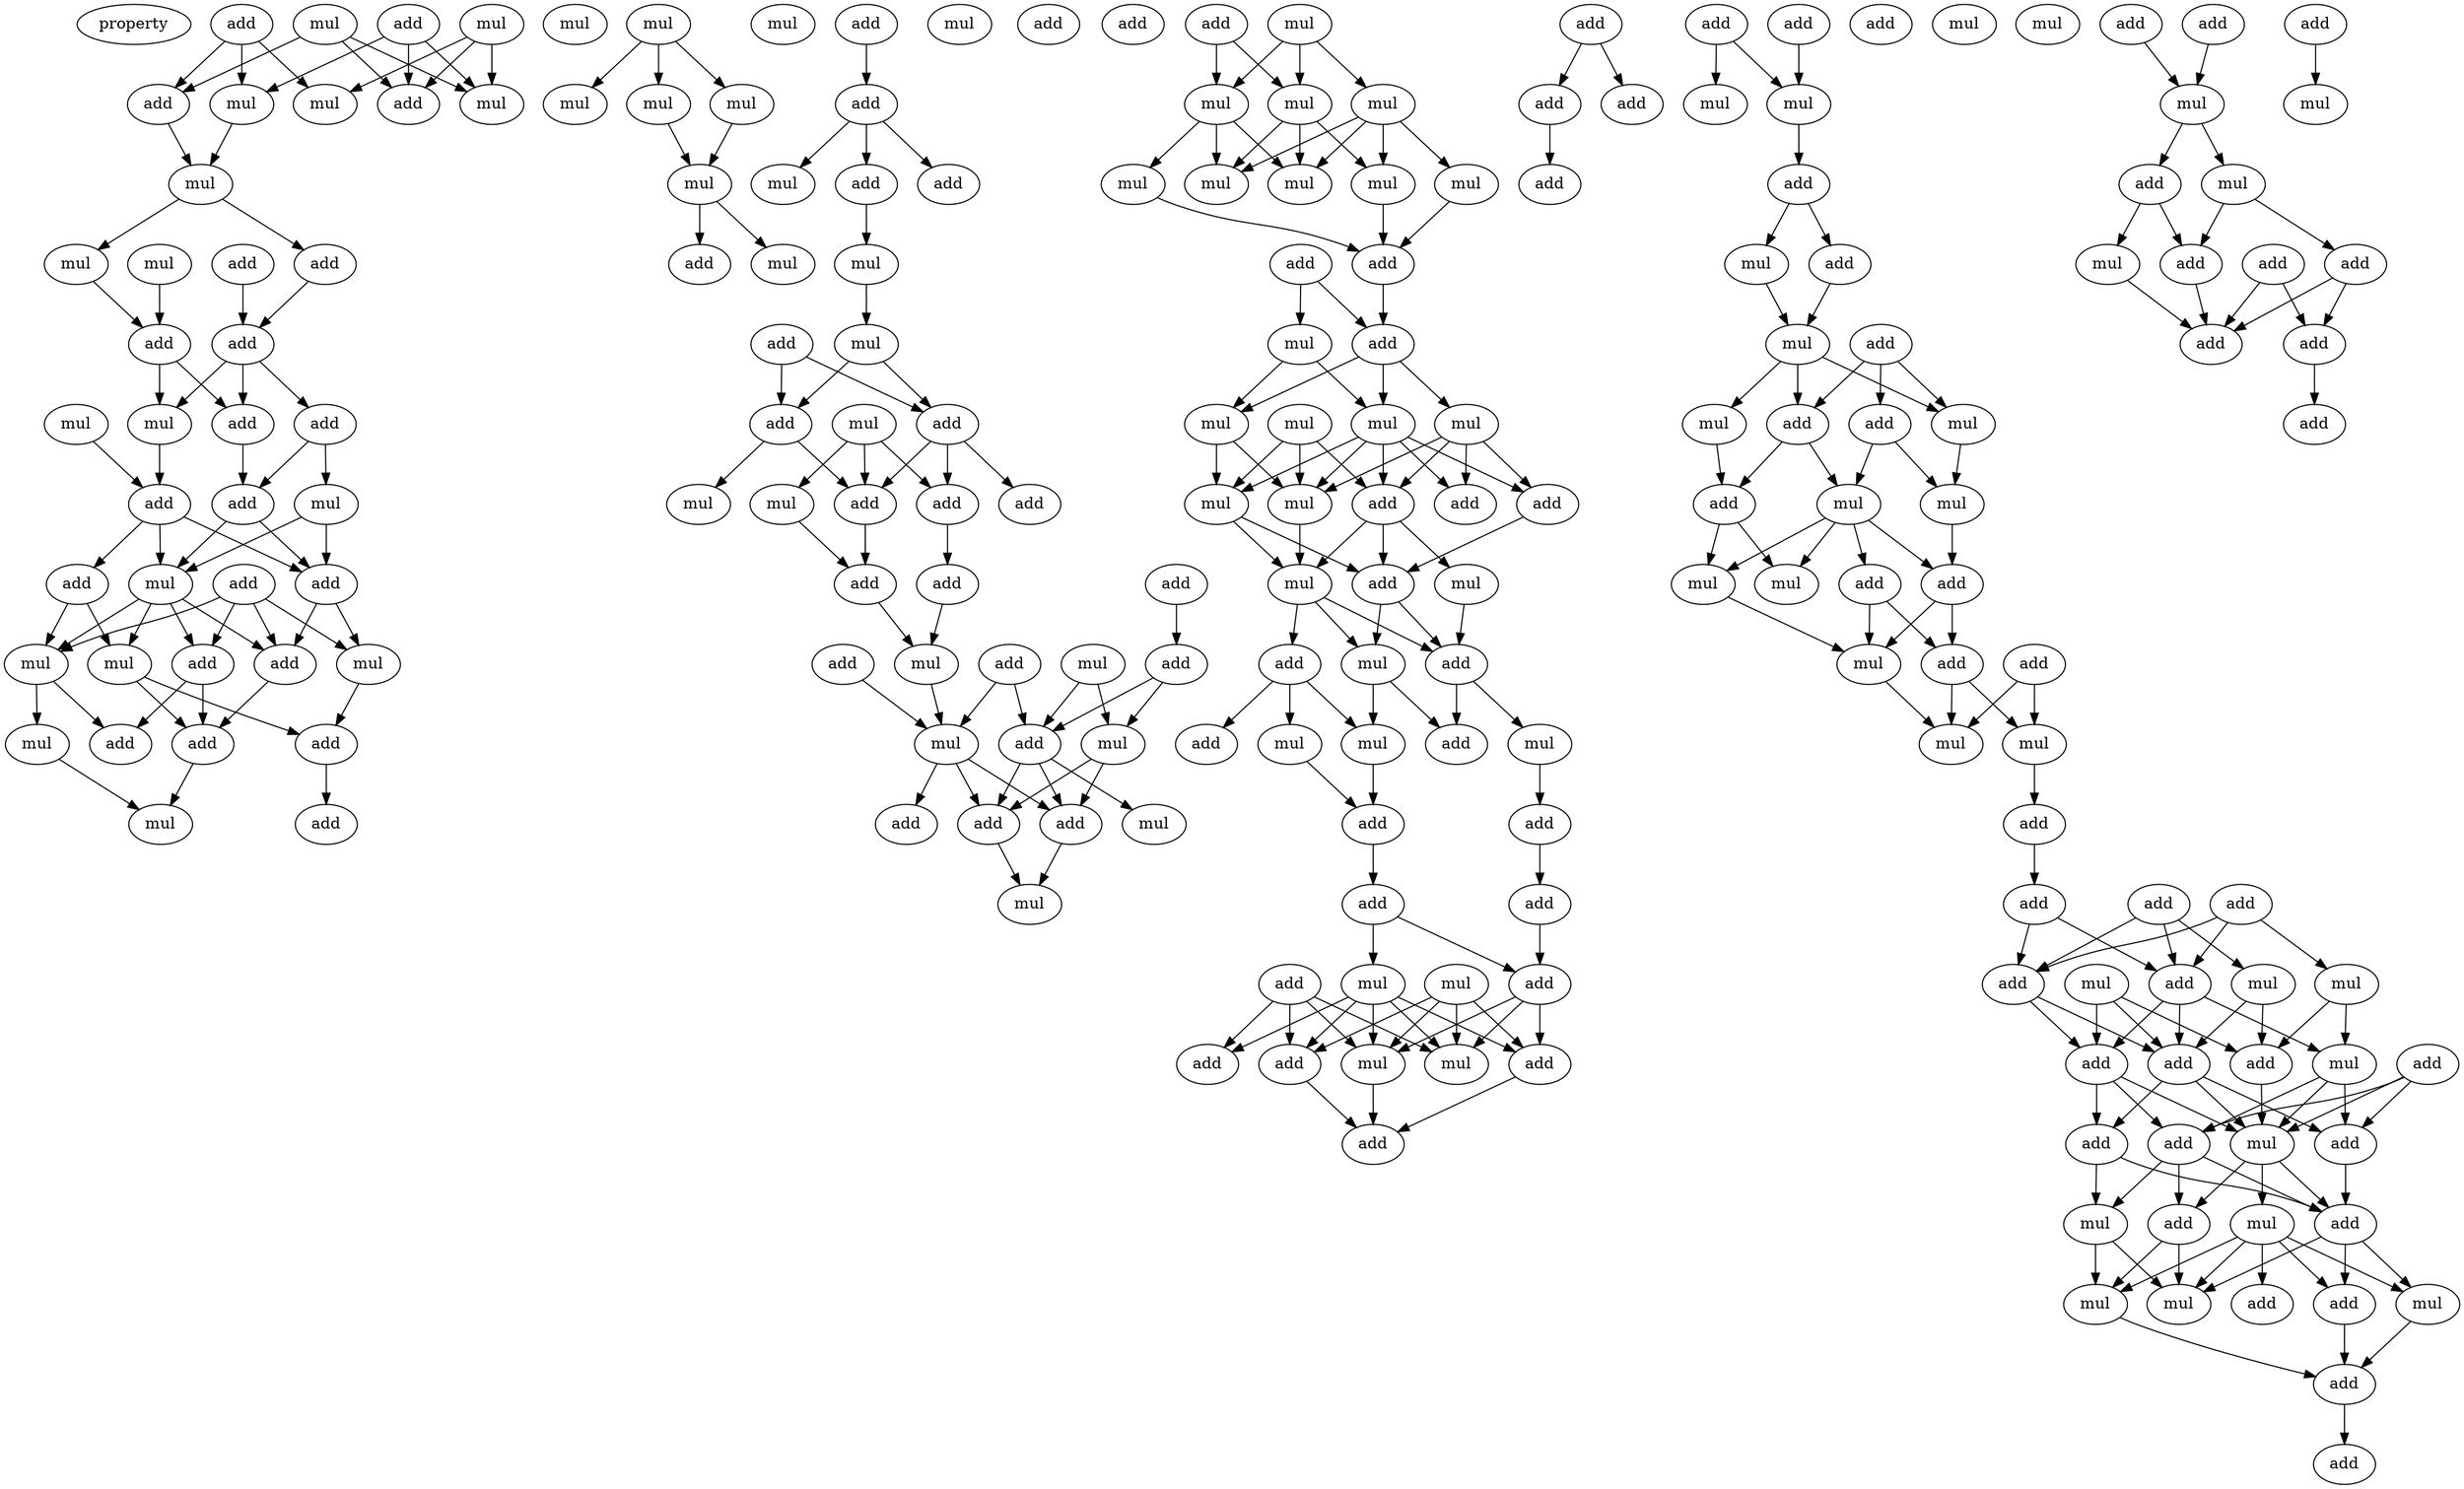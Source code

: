 digraph {
    node [fontcolor=black]
    property [mul=2,lf=1.6]
    0 [ label = add ];
    1 [ label = mul ];
    2 [ label = add ];
    3 [ label = mul ];
    4 [ label = mul ];
    5 [ label = mul ];
    6 [ label = add ];
    7 [ label = mul ];
    8 [ label = mul ];
    9 [ label = add ];
    10 [ label = mul ];
    11 [ label = add ];
    12 [ label = mul ];
    13 [ label = add ];
    14 [ label = mul ];
    15 [ label = add ];
    16 [ label = add ];
    17 [ label = add ];
    18 [ label = mul ];
    19 [ label = add ];
    20 [ label = mul ];
    21 [ label = add ];
    22 [ label = mul ];
    23 [ label = add ];
    24 [ label = mul ];
    25 [ label = add ];
    26 [ label = add ];
    27 [ label = add ];
    28 [ label = add ];
    29 [ label = mul ];
    30 [ label = mul ];
    31 [ label = add ];
    32 [ label = mul ];
    33 [ label = add ];
    34 [ label = add ];
    35 [ label = mul ];
    36 [ label = add ];
    37 [ label = add ];
    38 [ label = mul ];
    39 [ label = mul ];
    40 [ label = mul ];
    41 [ label = mul ];
    42 [ label = mul ];
    43 [ label = mul ];
    44 [ label = mul ];
    45 [ label = add ];
    46 [ label = mul ];
    47 [ label = add ];
    48 [ label = add ];
    49 [ label = mul ];
    50 [ label = mul ];
    51 [ label = add ];
    52 [ label = add ];
    53 [ label = add ];
    54 [ label = mul ];
    55 [ label = add ];
    56 [ label = mul ];
    57 [ label = add ];
    58 [ label = add ];
    59 [ label = add ];
    60 [ label = mul ];
    61 [ label = add ];
    62 [ label = add ];
    63 [ label = mul ];
    64 [ label = add ];
    65 [ label = mul ];
    66 [ label = add ];
    67 [ label = add ];
    68 [ label = add ];
    69 [ label = mul ];
    70 [ label = mul ];
    71 [ label = add ];
    72 [ label = add ];
    73 [ label = add ];
    74 [ label = mul ];
    75 [ label = add ];
    76 [ label = mul ];
    77 [ label = add ];
    78 [ label = add ];
    79 [ label = add ];
    80 [ label = mul ];
    81 [ label = mul ];
    82 [ label = add ];
    83 [ label = mul ];
    84 [ label = mul ];
    85 [ label = mul ];
    86 [ label = mul ];
    87 [ label = mul ];
    88 [ label = mul ];
    89 [ label = mul ];
    90 [ label = mul ];
    91 [ label = mul ];
    92 [ label = add ];
    93 [ label = add ];
    94 [ label = mul ];
    95 [ label = add ];
    96 [ label = mul ];
    97 [ label = mul ];
    98 [ label = mul ];
    99 [ label = mul ];
    100 [ label = add ];
    101 [ label = mul ];
    102 [ label = add ];
    103 [ label = mul ];
    104 [ label = add ];
    105 [ label = mul ];
    106 [ label = add ];
    107 [ label = mul ];
    108 [ label = mul ];
    109 [ label = add ];
    110 [ label = add ];
    111 [ label = mul ];
    112 [ label = add ];
    113 [ label = mul ];
    114 [ label = mul ];
    115 [ label = add ];
    116 [ label = add ];
    117 [ label = add ];
    118 [ label = add ];
    119 [ label = add ];
    120 [ label = mul ];
    121 [ label = add ];
    122 [ label = add ];
    123 [ label = mul ];
    124 [ label = add ];
    125 [ label = mul ];
    126 [ label = add ];
    127 [ label = add ];
    128 [ label = mul ];
    129 [ label = add ];
    130 [ label = add ];
    131 [ label = add ];
    132 [ label = add ];
    133 [ label = add ];
    134 [ label = add ];
    135 [ label = add ];
    136 [ label = add ];
    137 [ label = mul ];
    138 [ label = mul ];
    139 [ label = mul ];
    140 [ label = add ];
    141 [ label = mul ];
    142 [ label = add ];
    143 [ label = mul ];
    144 [ label = add ];
    145 [ label = mul ];
    146 [ label = mul ];
    147 [ label = mul ];
    148 [ label = add ];
    149 [ label = add ];
    150 [ label = mul ];
    151 [ label = mul ];
    152 [ label = add ];
    153 [ label = add ];
    154 [ label = mul ];
    155 [ label = mul ];
    156 [ label = add ];
    157 [ label = mul ];
    158 [ label = add ];
    159 [ label = add ];
    160 [ label = mul ];
    161 [ label = mul ];
    162 [ label = add ];
    163 [ label = add ];
    164 [ label = add ];
    165 [ label = add ];
    166 [ label = mul ];
    167 [ label = add ];
    168 [ label = mul ];
    169 [ label = mul ];
    170 [ label = add ];
    171 [ label = add ];
    172 [ label = add ];
    173 [ label = mul ];
    174 [ label = add ];
    175 [ label = add ];
    176 [ label = add ];
    177 [ label = add ];
    178 [ label = mul ];
    179 [ label = add ];
    180 [ label = add ];
    181 [ label = add ];
    182 [ label = mul ];
    183 [ label = mul ];
    184 [ label = add ];
    185 [ label = mul ];
    186 [ label = mul ];
    187 [ label = mul ];
    188 [ label = add ];
    189 [ label = add ];
    190 [ label = add ];
    191 [ label = add ];
    192 [ label = add ];
    193 [ label = mul ];
    194 [ label = add ];
    195 [ label = mul ];
    196 [ label = mul ];
    197 [ label = add ];
    198 [ label = add ];
    199 [ label = add ];
    200 [ label = add ];
    201 [ label = mul ];
    202 [ label = add ];
    203 [ label = add ];
    204 [ label = add ];
    0 -> 5 [ name = 0 ];
    0 -> 8 [ name = 1 ];
    0 -> 9 [ name = 2 ];
    2 -> 5 [ name = 3 ];
    2 -> 6 [ name = 4 ];
    2 -> 7 [ name = 5 ];
    3 -> 6 [ name = 6 ];
    3 -> 8 [ name = 7 ];
    3 -> 9 [ name = 8 ];
    4 -> 7 [ name = 9 ];
    4 -> 8 [ name = 10 ];
    4 -> 9 [ name = 11 ];
    5 -> 10 [ name = 12 ];
    6 -> 10 [ name = 13 ];
    10 -> 12 [ name = 14 ];
    10 -> 13 [ name = 15 ];
    11 -> 16 [ name = 16 ];
    12 -> 15 [ name = 17 ];
    13 -> 16 [ name = 18 ];
    14 -> 15 [ name = 19 ];
    15 -> 19 [ name = 20 ];
    15 -> 20 [ name = 21 ];
    16 -> 17 [ name = 22 ];
    16 -> 19 [ name = 23 ];
    16 -> 20 [ name = 24 ];
    17 -> 22 [ name = 25 ];
    17 -> 23 [ name = 26 ];
    18 -> 21 [ name = 27 ];
    19 -> 23 [ name = 28 ];
    20 -> 21 [ name = 29 ];
    21 -> 24 [ name = 30 ];
    21 -> 26 [ name = 31 ];
    21 -> 27 [ name = 32 ];
    22 -> 24 [ name = 33 ];
    22 -> 27 [ name = 34 ];
    23 -> 24 [ name = 35 ];
    23 -> 27 [ name = 36 ];
    24 -> 28 [ name = 37 ];
    24 -> 29 [ name = 38 ];
    24 -> 30 [ name = 39 ];
    24 -> 31 [ name = 40 ];
    25 -> 28 [ name = 41 ];
    25 -> 29 [ name = 42 ];
    25 -> 31 [ name = 43 ];
    25 -> 32 [ name = 44 ];
    26 -> 29 [ name = 45 ];
    26 -> 30 [ name = 46 ];
    27 -> 31 [ name = 47 ];
    27 -> 32 [ name = 48 ];
    28 -> 34 [ name = 49 ];
    28 -> 36 [ name = 50 ];
    29 -> 34 [ name = 51 ];
    29 -> 35 [ name = 52 ];
    30 -> 33 [ name = 53 ];
    30 -> 36 [ name = 54 ];
    31 -> 36 [ name = 55 ];
    32 -> 33 [ name = 56 ];
    33 -> 37 [ name = 57 ];
    35 -> 38 [ name = 58 ];
    36 -> 38 [ name = 59 ];
    39 -> 41 [ name = 60 ];
    39 -> 42 [ name = 61 ];
    39 -> 43 [ name = 62 ];
    42 -> 44 [ name = 63 ];
    43 -> 44 [ name = 64 ];
    44 -> 45 [ name = 65 ];
    44 -> 46 [ name = 66 ];
    47 -> 48 [ name = 67 ];
    48 -> 50 [ name = 68 ];
    48 -> 51 [ name = 69 ];
    48 -> 53 [ name = 70 ];
    51 -> 54 [ name = 71 ];
    54 -> 56 [ name = 72 ];
    56 -> 58 [ name = 73 ];
    56 -> 59 [ name = 74 ];
    57 -> 58 [ name = 75 ];
    57 -> 59 [ name = 76 ];
    58 -> 61 [ name = 77 ];
    58 -> 62 [ name = 78 ];
    58 -> 64 [ name = 79 ];
    59 -> 62 [ name = 80 ];
    59 -> 63 [ name = 81 ];
    60 -> 61 [ name = 82 ];
    60 -> 62 [ name = 83 ];
    60 -> 65 [ name = 84 ];
    61 -> 66 [ name = 85 ];
    62 -> 68 [ name = 86 ];
    65 -> 68 [ name = 87 ];
    66 -> 69 [ name = 88 ];
    67 -> 71 [ name = 89 ];
    68 -> 69 [ name = 90 ];
    69 -> 74 [ name = 91 ];
    70 -> 75 [ name = 92 ];
    70 -> 76 [ name = 93 ];
    71 -> 75 [ name = 94 ];
    71 -> 76 [ name = 95 ];
    72 -> 74 [ name = 96 ];
    72 -> 75 [ name = 97 ];
    73 -> 74 [ name = 98 ];
    74 -> 77 [ name = 99 ];
    74 -> 78 [ name = 100 ];
    74 -> 79 [ name = 101 ];
    75 -> 78 [ name = 102 ];
    75 -> 79 [ name = 103 ];
    75 -> 80 [ name = 104 ];
    76 -> 78 [ name = 105 ];
    76 -> 79 [ name = 106 ];
    78 -> 81 [ name = 107 ];
    79 -> 81 [ name = 108 ];
    82 -> 85 [ name = 109 ];
    82 -> 86 [ name = 110 ];
    83 -> 84 [ name = 111 ];
    83 -> 85 [ name = 112 ];
    83 -> 86 [ name = 113 ];
    84 -> 88 [ name = 114 ];
    84 -> 89 [ name = 115 ];
    84 -> 90 [ name = 116 ];
    84 -> 91 [ name = 117 ];
    85 -> 88 [ name = 118 ];
    85 -> 89 [ name = 119 ];
    85 -> 90 [ name = 120 ];
    86 -> 87 [ name = 121 ];
    86 -> 88 [ name = 122 ];
    86 -> 90 [ name = 123 ];
    87 -> 92 [ name = 124 ];
    89 -> 92 [ name = 125 ];
    91 -> 92 [ name = 126 ];
    92 -> 95 [ name = 127 ];
    93 -> 94 [ name = 128 ];
    93 -> 95 [ name = 129 ];
    94 -> 96 [ name = 130 ];
    94 -> 99 [ name = 131 ];
    95 -> 96 [ name = 132 ];
    95 -> 98 [ name = 133 ];
    95 -> 99 [ name = 134 ];
    96 -> 101 [ name = 135 ];
    96 -> 103 [ name = 136 ];
    97 -> 100 [ name = 137 ];
    97 -> 101 [ name = 138 ];
    97 -> 103 [ name = 139 ];
    98 -> 100 [ name = 140 ];
    98 -> 101 [ name = 141 ];
    98 -> 102 [ name = 142 ];
    98 -> 104 [ name = 143 ];
    99 -> 100 [ name = 144 ];
    99 -> 101 [ name = 145 ];
    99 -> 102 [ name = 146 ];
    99 -> 103 [ name = 147 ];
    99 -> 104 [ name = 148 ];
    100 -> 105 [ name = 149 ];
    100 -> 106 [ name = 150 ];
    100 -> 107 [ name = 151 ];
    101 -> 105 [ name = 152 ];
    103 -> 105 [ name = 153 ];
    103 -> 106 [ name = 154 ];
    104 -> 106 [ name = 155 ];
    105 -> 108 [ name = 156 ];
    105 -> 109 [ name = 157 ];
    105 -> 110 [ name = 158 ];
    106 -> 108 [ name = 159 ];
    106 -> 110 [ name = 160 ];
    107 -> 110 [ name = 161 ];
    108 -> 111 [ name = 162 ];
    108 -> 112 [ name = 163 ];
    109 -> 111 [ name = 164 ];
    109 -> 113 [ name = 165 ];
    109 -> 115 [ name = 166 ];
    110 -> 112 [ name = 167 ];
    110 -> 114 [ name = 168 ];
    111 -> 117 [ name = 169 ];
    113 -> 117 [ name = 170 ];
    114 -> 116 [ name = 171 ];
    116 -> 118 [ name = 172 ];
    117 -> 119 [ name = 173 ];
    118 -> 122 [ name = 174 ];
    119 -> 120 [ name = 175 ];
    119 -> 122 [ name = 176 ];
    120 -> 124 [ name = 177 ];
    120 -> 125 [ name = 178 ];
    120 -> 126 [ name = 179 ];
    120 -> 127 [ name = 180 ];
    120 -> 128 [ name = 181 ];
    121 -> 124 [ name = 182 ];
    121 -> 125 [ name = 183 ];
    121 -> 127 [ name = 184 ];
    121 -> 128 [ name = 185 ];
    122 -> 125 [ name = 186 ];
    122 -> 126 [ name = 187 ];
    122 -> 128 [ name = 188 ];
    123 -> 124 [ name = 189 ];
    123 -> 125 [ name = 190 ];
    123 -> 126 [ name = 191 ];
    123 -> 128 [ name = 192 ];
    124 -> 129 [ name = 193 ];
    126 -> 129 [ name = 194 ];
    128 -> 129 [ name = 195 ];
    130 -> 131 [ name = 196 ];
    130 -> 132 [ name = 197 ];
    131 -> 133 [ name = 198 ];
    134 -> 138 [ name = 199 ];
    134 -> 139 [ name = 200 ];
    135 -> 139 [ name = 201 ];
    139 -> 140 [ name = 202 ];
    140 -> 141 [ name = 203 ];
    140 -> 142 [ name = 204 ];
    141 -> 145 [ name = 205 ];
    142 -> 145 [ name = 206 ];
    144 -> 147 [ name = 207 ];
    144 -> 148 [ name = 208 ];
    144 -> 149 [ name = 209 ];
    145 -> 146 [ name = 210 ];
    145 -> 147 [ name = 211 ];
    145 -> 149 [ name = 212 ];
    146 -> 152 [ name = 213 ];
    147 -> 151 [ name = 214 ];
    148 -> 150 [ name = 215 ];
    148 -> 151 [ name = 216 ];
    149 -> 150 [ name = 217 ];
    149 -> 152 [ name = 218 ];
    150 -> 153 [ name = 219 ];
    150 -> 154 [ name = 220 ];
    150 -> 155 [ name = 221 ];
    150 -> 156 [ name = 222 ];
    151 -> 153 [ name = 223 ];
    152 -> 154 [ name = 224 ];
    152 -> 155 [ name = 225 ];
    153 -> 157 [ name = 226 ];
    153 -> 159 [ name = 227 ];
    155 -> 157 [ name = 228 ];
    156 -> 157 [ name = 229 ];
    156 -> 159 [ name = 230 ];
    157 -> 161 [ name = 231 ];
    158 -> 160 [ name = 232 ];
    158 -> 161 [ name = 233 ];
    159 -> 160 [ name = 234 ];
    159 -> 161 [ name = 235 ];
    160 -> 162 [ name = 236 ];
    162 -> 165 [ name = 237 ];
    163 -> 167 [ name = 238 ];
    163 -> 169 [ name = 239 ];
    163 -> 170 [ name = 240 ];
    164 -> 166 [ name = 241 ];
    164 -> 167 [ name = 242 ];
    164 -> 170 [ name = 243 ];
    165 -> 167 [ name = 244 ];
    165 -> 170 [ name = 245 ];
    166 -> 172 [ name = 246 ];
    166 -> 173 [ name = 247 ];
    167 -> 171 [ name = 248 ];
    167 -> 173 [ name = 249 ];
    167 -> 174 [ name = 250 ];
    168 -> 171 [ name = 251 ];
    168 -> 172 [ name = 252 ];
    168 -> 174 [ name = 253 ];
    169 -> 172 [ name = 254 ];
    169 -> 174 [ name = 255 ];
    170 -> 171 [ name = 256 ];
    170 -> 174 [ name = 257 ];
    171 -> 177 [ name = 258 ];
    171 -> 178 [ name = 259 ];
    171 -> 179 [ name = 260 ];
    172 -> 178 [ name = 261 ];
    173 -> 176 [ name = 262 ];
    173 -> 178 [ name = 263 ];
    173 -> 179 [ name = 264 ];
    174 -> 176 [ name = 265 ];
    174 -> 177 [ name = 266 ];
    174 -> 178 [ name = 267 ];
    175 -> 176 [ name = 268 ];
    175 -> 178 [ name = 269 ];
    175 -> 179 [ name = 270 ];
    176 -> 180 [ name = 271 ];
    177 -> 180 [ name = 272 ];
    177 -> 182 [ name = 273 ];
    178 -> 180 [ name = 274 ];
    178 -> 181 [ name = 275 ];
    178 -> 183 [ name = 276 ];
    179 -> 180 [ name = 277 ];
    179 -> 181 [ name = 278 ];
    179 -> 182 [ name = 279 ];
    180 -> 184 [ name = 280 ];
    180 -> 185 [ name = 281 ];
    180 -> 187 [ name = 282 ];
    181 -> 185 [ name = 283 ];
    181 -> 186 [ name = 284 ];
    182 -> 185 [ name = 285 ];
    182 -> 186 [ name = 286 ];
    183 -> 184 [ name = 287 ];
    183 -> 185 [ name = 288 ];
    183 -> 186 [ name = 289 ];
    183 -> 187 [ name = 290 ];
    183 -> 188 [ name = 291 ];
    184 -> 189 [ name = 292 ];
    186 -> 189 [ name = 293 ];
    187 -> 189 [ name = 294 ];
    189 -> 192 [ name = 295 ];
    190 -> 193 [ name = 296 ];
    191 -> 193 [ name = 297 ];
    193 -> 194 [ name = 298 ];
    193 -> 195 [ name = 299 ];
    194 -> 196 [ name = 300 ];
    194 -> 199 [ name = 301 ];
    195 -> 198 [ name = 302 ];
    195 -> 199 [ name = 303 ];
    196 -> 202 [ name = 304 ];
    197 -> 202 [ name = 305 ];
    197 -> 203 [ name = 306 ];
    198 -> 202 [ name = 307 ];
    198 -> 203 [ name = 308 ];
    199 -> 202 [ name = 309 ];
    200 -> 201 [ name = 310 ];
    203 -> 204 [ name = 311 ];
}
